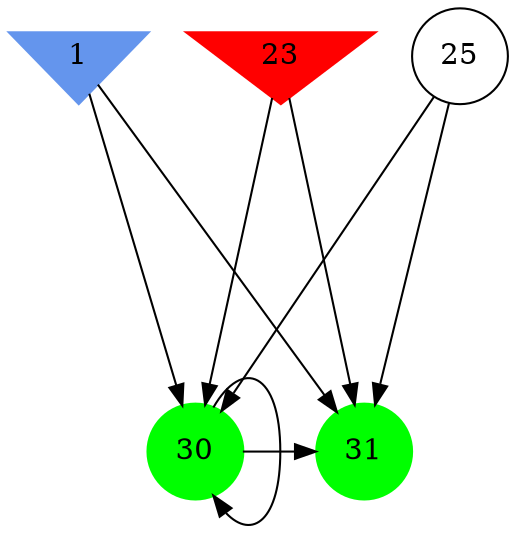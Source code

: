 digraph brain {
	ranksep=2.0;
	1 [shape=invtriangle,style=filled,color=cornflowerblue];
	23 [shape=invtriangle,style=filled,color=red];
	25 [shape=circle,color=black];
	30 [shape=circle,style=filled,color=green];
	31 [shape=circle,style=filled,color=green];
	23	->	30;
	23	->	31;
	1	->	30;
	1	->	31;
	30	->	30;
	30	->	31;
	25	->	30;
	25	->	31;
	{ rank=same; 1; 23; }
	{ rank=same; 25; }
	{ rank=same; 30; 31; }
}
